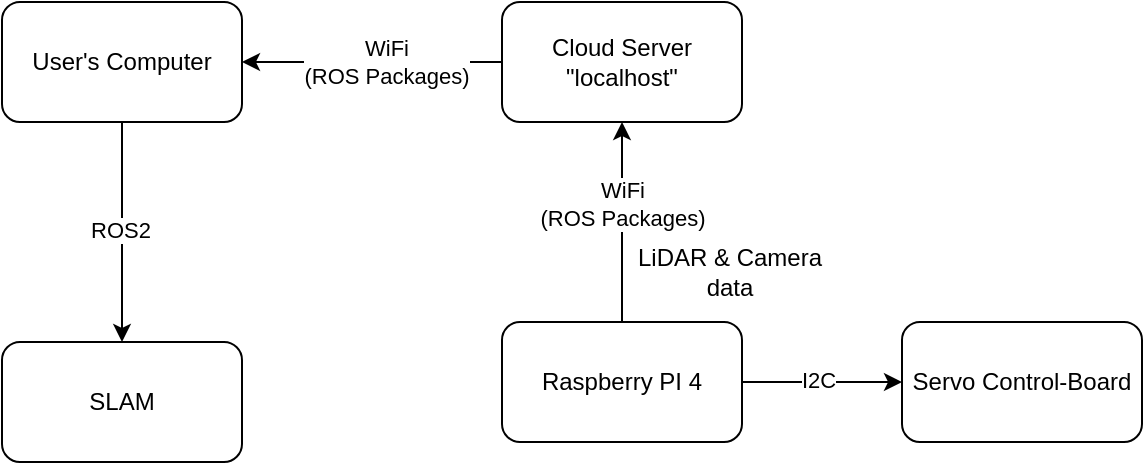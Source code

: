 <mxfile version="26.0.10">
  <diagram id="C5RBs43oDa-KdzZeNtuy" name="Page-1">
    <mxGraphModel grid="1" page="1" gridSize="10" guides="1" tooltips="1" connect="1" arrows="1" fold="1" pageScale="1" pageWidth="827" pageHeight="1169" math="0" shadow="0">
      <root>
        <mxCell id="WIyWlLk6GJQsqaUBKTNV-0" />
        <mxCell id="WIyWlLk6GJQsqaUBKTNV-1" parent="WIyWlLk6GJQsqaUBKTNV-0" />
        <mxCell id="4acqZ6gBxaXcZ7uhi6J3-6" style="edgeStyle=orthogonalEdgeStyle;rounded=0;orthogonalLoop=1;jettySize=auto;html=1;" edge="1" parent="WIyWlLk6GJQsqaUBKTNV-1" source="4acqZ6gBxaXcZ7uhi6J3-4" target="4acqZ6gBxaXcZ7uhi6J3-5">
          <mxGeometry relative="1" as="geometry" />
        </mxCell>
        <mxCell id="4acqZ6gBxaXcZ7uhi6J3-7" value="I2C" style="edgeLabel;html=1;align=center;verticalAlign=middle;resizable=0;points=[];" connectable="0" vertex="1" parent="4acqZ6gBxaXcZ7uhi6J3-6">
          <mxGeometry x="-0.051" y="1" relative="1" as="geometry">
            <mxPoint as="offset" />
          </mxGeometry>
        </mxCell>
        <mxCell id="4acqZ6gBxaXcZ7uhi6J3-9" style="edgeStyle=orthogonalEdgeStyle;rounded=0;orthogonalLoop=1;jettySize=auto;html=1;entryX=0.5;entryY=1;entryDx=0;entryDy=0;" edge="1" parent="WIyWlLk6GJQsqaUBKTNV-1" source="4acqZ6gBxaXcZ7uhi6J3-4" target="4acqZ6gBxaXcZ7uhi6J3-8">
          <mxGeometry relative="1" as="geometry" />
        </mxCell>
        <mxCell id="4acqZ6gBxaXcZ7uhi6J3-10" value="WiFi&lt;br&gt;(ROS Packages)" style="edgeLabel;html=1;align=center;verticalAlign=middle;resizable=0;points=[];" connectable="0" vertex="1" parent="4acqZ6gBxaXcZ7uhi6J3-9">
          <mxGeometry x="0.191" relative="1" as="geometry">
            <mxPoint as="offset" />
          </mxGeometry>
        </mxCell>
        <mxCell id="4acqZ6gBxaXcZ7uhi6J3-4" value="Raspberry PI 4" style="rounded=1;whiteSpace=wrap;html=1;" vertex="1" parent="WIyWlLk6GJQsqaUBKTNV-1">
          <mxGeometry x="300" y="340" width="120" height="60" as="geometry" />
        </mxCell>
        <mxCell id="4acqZ6gBxaXcZ7uhi6J3-5" value="Servo Control-Board" style="rounded=1;whiteSpace=wrap;html=1;" vertex="1" parent="WIyWlLk6GJQsqaUBKTNV-1">
          <mxGeometry x="500" y="340" width="120" height="60" as="geometry" />
        </mxCell>
        <mxCell id="4acqZ6gBxaXcZ7uhi6J3-13" style="edgeStyle=orthogonalEdgeStyle;rounded=0;orthogonalLoop=1;jettySize=auto;html=1;entryX=1;entryY=0.5;entryDx=0;entryDy=0;" edge="1" parent="WIyWlLk6GJQsqaUBKTNV-1" source="4acqZ6gBxaXcZ7uhi6J3-8" target="4acqZ6gBxaXcZ7uhi6J3-12">
          <mxGeometry relative="1" as="geometry" />
        </mxCell>
        <mxCell id="4acqZ6gBxaXcZ7uhi6J3-14" value="WiFi&lt;div&gt;(ROS Packages)&lt;/div&gt;" style="edgeLabel;html=1;align=center;verticalAlign=middle;resizable=0;points=[];" connectable="0" vertex="1" parent="4acqZ6gBxaXcZ7uhi6J3-13">
          <mxGeometry x="-0.102" relative="1" as="geometry">
            <mxPoint as="offset" />
          </mxGeometry>
        </mxCell>
        <mxCell id="4acqZ6gBxaXcZ7uhi6J3-8" value="Cloud Server&lt;br&gt;&quot;localhost&quot;" style="rounded=1;whiteSpace=wrap;html=1;" vertex="1" parent="WIyWlLk6GJQsqaUBKTNV-1">
          <mxGeometry x="300" y="180" width="120" height="60" as="geometry" />
        </mxCell>
        <mxCell id="4acqZ6gBxaXcZ7uhi6J3-11" value="LiDAR &amp;amp; Camera data" style="text;html=1;align=center;verticalAlign=middle;whiteSpace=wrap;rounded=0;" vertex="1" parent="WIyWlLk6GJQsqaUBKTNV-1">
          <mxGeometry x="359" y="300" width="110" height="30" as="geometry" />
        </mxCell>
        <mxCell id="4acqZ6gBxaXcZ7uhi6J3-16" style="edgeStyle=orthogonalEdgeStyle;rounded=0;orthogonalLoop=1;jettySize=auto;html=1;" edge="1" parent="WIyWlLk6GJQsqaUBKTNV-1" source="4acqZ6gBxaXcZ7uhi6J3-12" target="4acqZ6gBxaXcZ7uhi6J3-15">
          <mxGeometry relative="1" as="geometry" />
        </mxCell>
        <mxCell id="4acqZ6gBxaXcZ7uhi6J3-18" value="ROS2" style="edgeLabel;html=1;align=center;verticalAlign=middle;resizable=0;points=[];" connectable="0" vertex="1" parent="4acqZ6gBxaXcZ7uhi6J3-16">
          <mxGeometry x="-0.029" y="-1" relative="1" as="geometry">
            <mxPoint as="offset" />
          </mxGeometry>
        </mxCell>
        <mxCell id="4acqZ6gBxaXcZ7uhi6J3-12" value="User&#39;s Computer" style="rounded=1;whiteSpace=wrap;html=1;" vertex="1" parent="WIyWlLk6GJQsqaUBKTNV-1">
          <mxGeometry x="50" y="180" width="120" height="60" as="geometry" />
        </mxCell>
        <mxCell id="4acqZ6gBxaXcZ7uhi6J3-15" value="SLAM" style="rounded=1;whiteSpace=wrap;html=1;" vertex="1" parent="WIyWlLk6GJQsqaUBKTNV-1">
          <mxGeometry x="50" y="350" width="120" height="60" as="geometry" />
        </mxCell>
      </root>
    </mxGraphModel>
  </diagram>
</mxfile>
